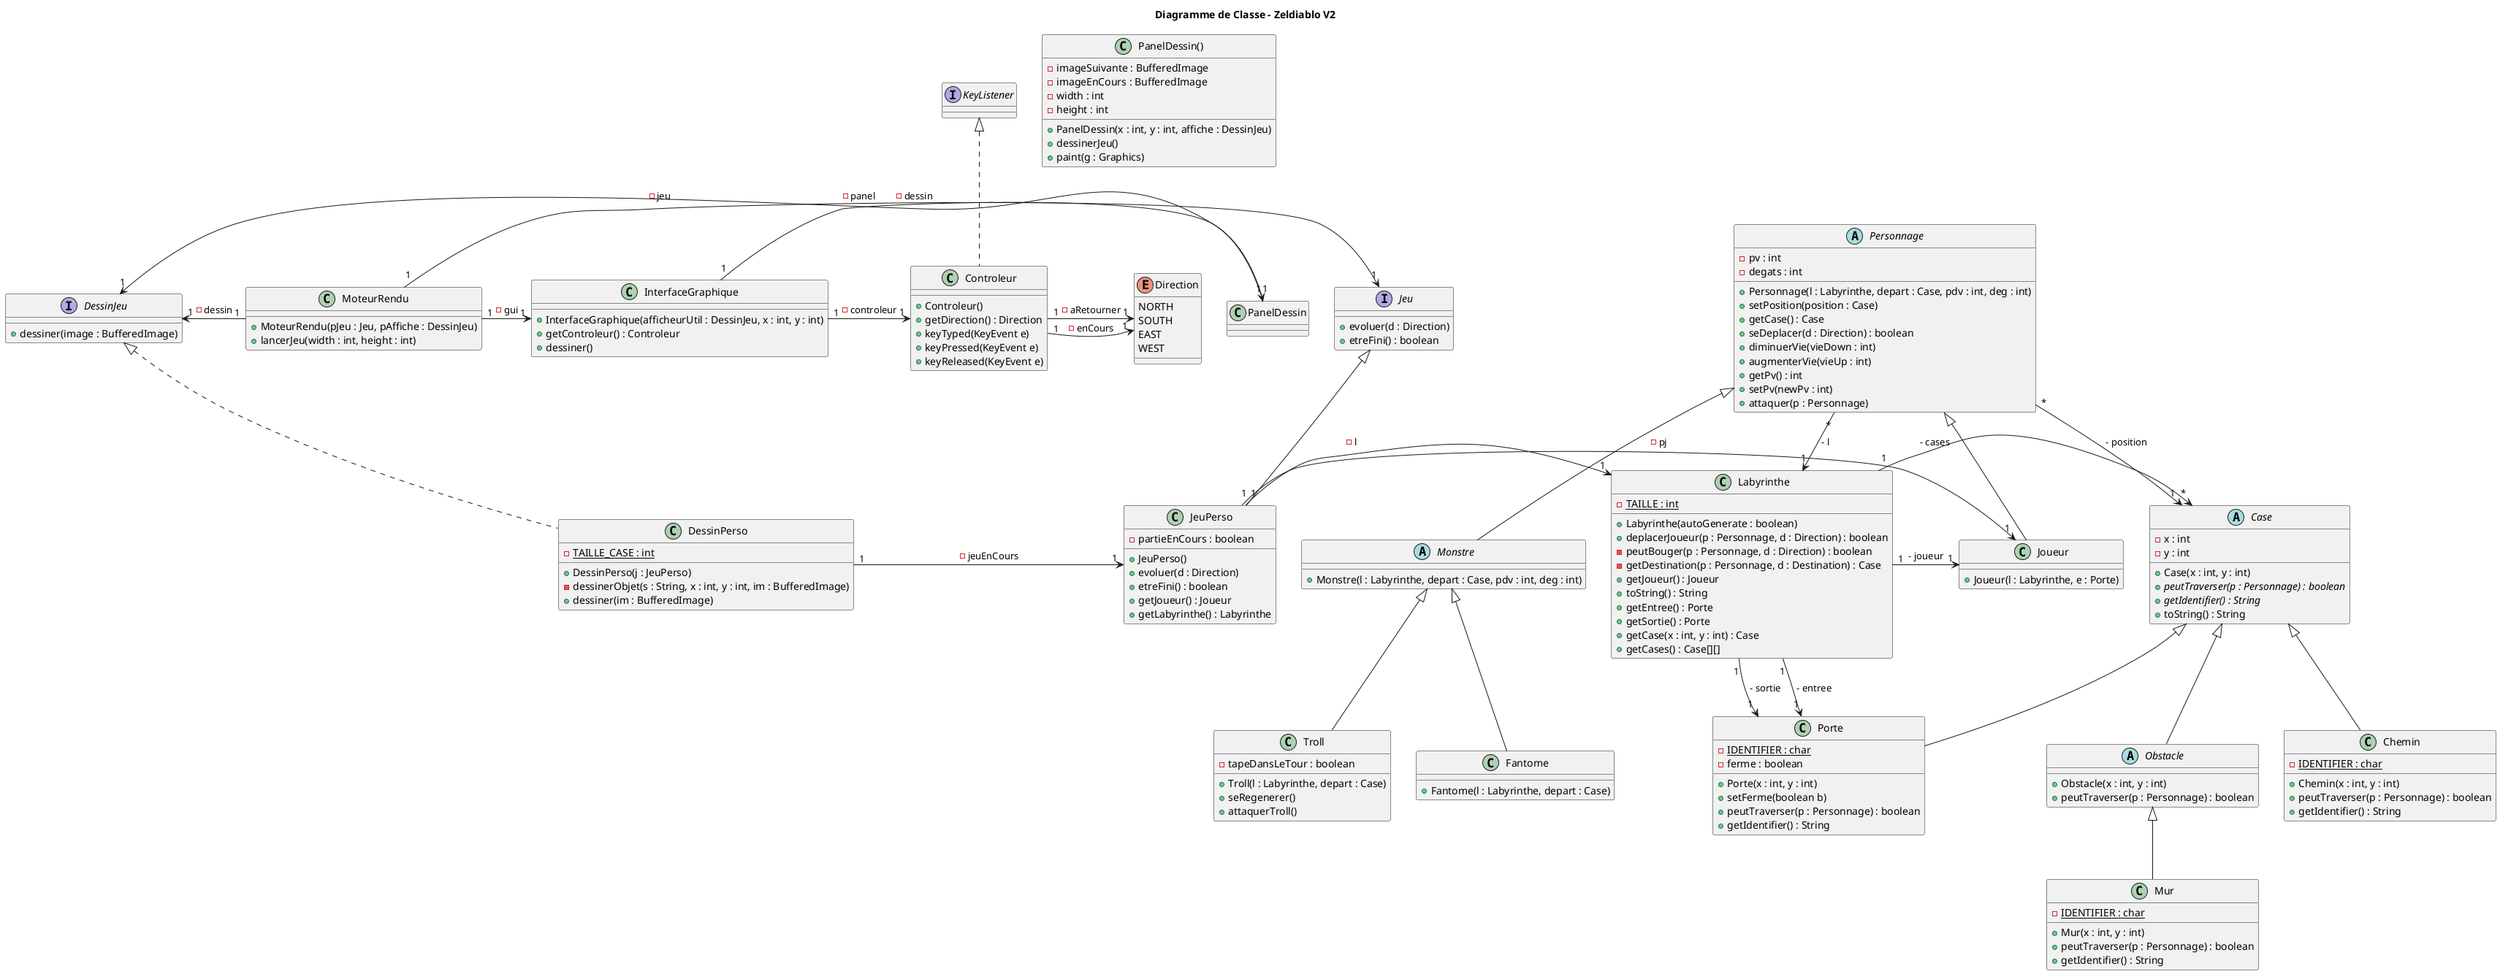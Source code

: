 @startuml

title Diagramme de Classe - Zeldiablo V2

interface Jeu{
    + evoluer(d : Direction)
    + etreFini() : boolean
}

class JeuPerso extends Jeu{
    - partieEnCours : boolean
    + JeuPerso()
    + evoluer(d : Direction)
    + etreFini() : boolean
    + getJoueur() : Joueur
    + getLabyrinthe() : Labyrinthe
}

class Controleur implements KeyListener{
    + Controleur()
    + getDirection() : Direction
    + keyTyped(KeyEvent e)
    + keyPressed(KeyEvent e)
    + keyReleased(KeyEvent e)
}

interface DessinJeu{
    + dessiner(image : BufferedImage)
}

class DessinPerso implements DessinJeu{
    - {static} TAILLE_CASE : int
    + DessinPerso(j : JeuPerso)
    - dessinerObjet(s : String, x : int, y : int, im : BufferedImage)
    + dessiner(im : BufferedImage)
}

class InterfaceGraphique{
    + InterfaceGraphique(afficheurUtil : DessinJeu, x : int, y : int)
    + getControleur() : Controleur
    + dessiner()
}

class MoteurRendu{
    + MoteurRendu(pJeu : Jeu, pAffiche : DessinJeu)
    + lancerJeu(width : int, height : int)
}

class PanelDessin(){
    - imageSuivante : BufferedImage
    - imageEnCours : BufferedImage
    - width : int
    - height : int
    + PanelDessin(x : int, y : int, affiche : DessinJeu)
    + dessinerJeu()
    + paint(g : Graphics)
}

abstract class Personnage{
    - pv : int
    - degats : int
    + Personnage(l : Labyrinthe, depart : Case, pdv : int, deg : int)
    + setPosition(position : Case)
    + getCase() : Case
    + seDeplacer(d : Direction) : boolean
    + diminuerVie(vieDown : int)
    + augmenterVie(vieUp : int)
    + getPv() : int
    + setPv(newPv : int)
    + attaquer(p : Personnage)
}


class Labyrinthe{
    - {static} TAILLE : int
    + Labyrinthe(autoGenerate : boolean)
    + deplacerJoueur(p : Personnage, d : Direction) : boolean
    - peutBouger(p : Personnage, d : Direction) : boolean
    - getDestination(p : Personnage, d : Destination) : Case
    + getJoueur() : Joueur
    + toString() : String
    + getEntree() : Porte
    + getSortie() : Porte
    + getCase(x : int, y : int) : Case
    + getCases() : Case[][]
}

abstract class Case{
    - x : int
    - y : int
    + Case(x : int, y : int)
    + {abstract} peutTraverser(p : Personnage) : boolean
    + {abstract} getIdentifier() : String
    + toString() : String
}

class Chemin extends Case{
    - {static} IDENTIFIER : char
    + Chemin(x : int, y : int)
    + peutTraverser(p : Personnage) : boolean
    + getIdentifier() : String
}

abstract class Obstacle extends Case{
    + Obstacle(x : int, y : int)
    + peutTraverser(p : Personnage) : boolean
}

class Mur extends Obstacle{
    - {static} IDENTIFIER : char
    + Mur(x : int, y : int)
    + peutTraverser(p : Personnage) : boolean
    + getIdentifier() : String
}

class Porte extends Case{
    - {static} IDENTIFIER : char
    - ferme : boolean
    + Porte(x : int, y : int)
    + setFerme(boolean b)
    + peutTraverser(p : Personnage) : boolean
    + getIdentifier() : String
}

class Joueur extends Personnage{
    + Joueur(l : Labyrinthe, e : Porte)
}

enum Direction{
    NORTH
    SOUTH
    EAST
    WEST
}

abstract class Monstre extends Personnage{
    + Monstre(l : Labyrinthe, depart : Case, pdv : int, deg : int)
}

class Troll extends Monstre{
    - tapeDansLeTour : boolean
    + Troll(l : Labyrinthe, depart : Case)
    + seRegenerer()
    + attaquerTroll()
}

class Fantome extends Monstre{
    + Fantome(l : Labyrinthe, depart : Case)
}

Personnage "*" -> "1" Case: " - position "
Personnage "*" -> "1" Labyrinthe: " - l "
Labyrinthe "1" -> "1" Porte: " - entree "
Labyrinthe "1" -> "1" Porte: " - sortie "
Labyrinthe "1" -> "*" Case: " - cases "
Labyrinthe "1" -> "1" Joueur: " - joueur "
PanelDessin "1" -> "1" DessinJeu : "- dessin"
DessinPerso "1" -> "1" JeuPerso : "- jeuEnCours"
JeuPerso "1" -> "1" Labyrinthe : "- l"
JeuPerso "1" -> "1" Joueur : "- pj"
Controleur "1" -> "1" Direction : "- enCours"
Controleur "1" -> "1" Direction : "- aRetourner"
MoteurRendu "1" -> "1" Jeu : "- jeu"
MoteurRendu "1" -> "1" InterfaceGraphique : "- gui"
MoteurRendu "1" -> "1" DessinJeu : "- dessin"
InterfaceGraphique "1" -> "1" Controleur : "- controleur"
InterfaceGraphique "1" -> "1" PanelDessin : "- panel"


@enduml